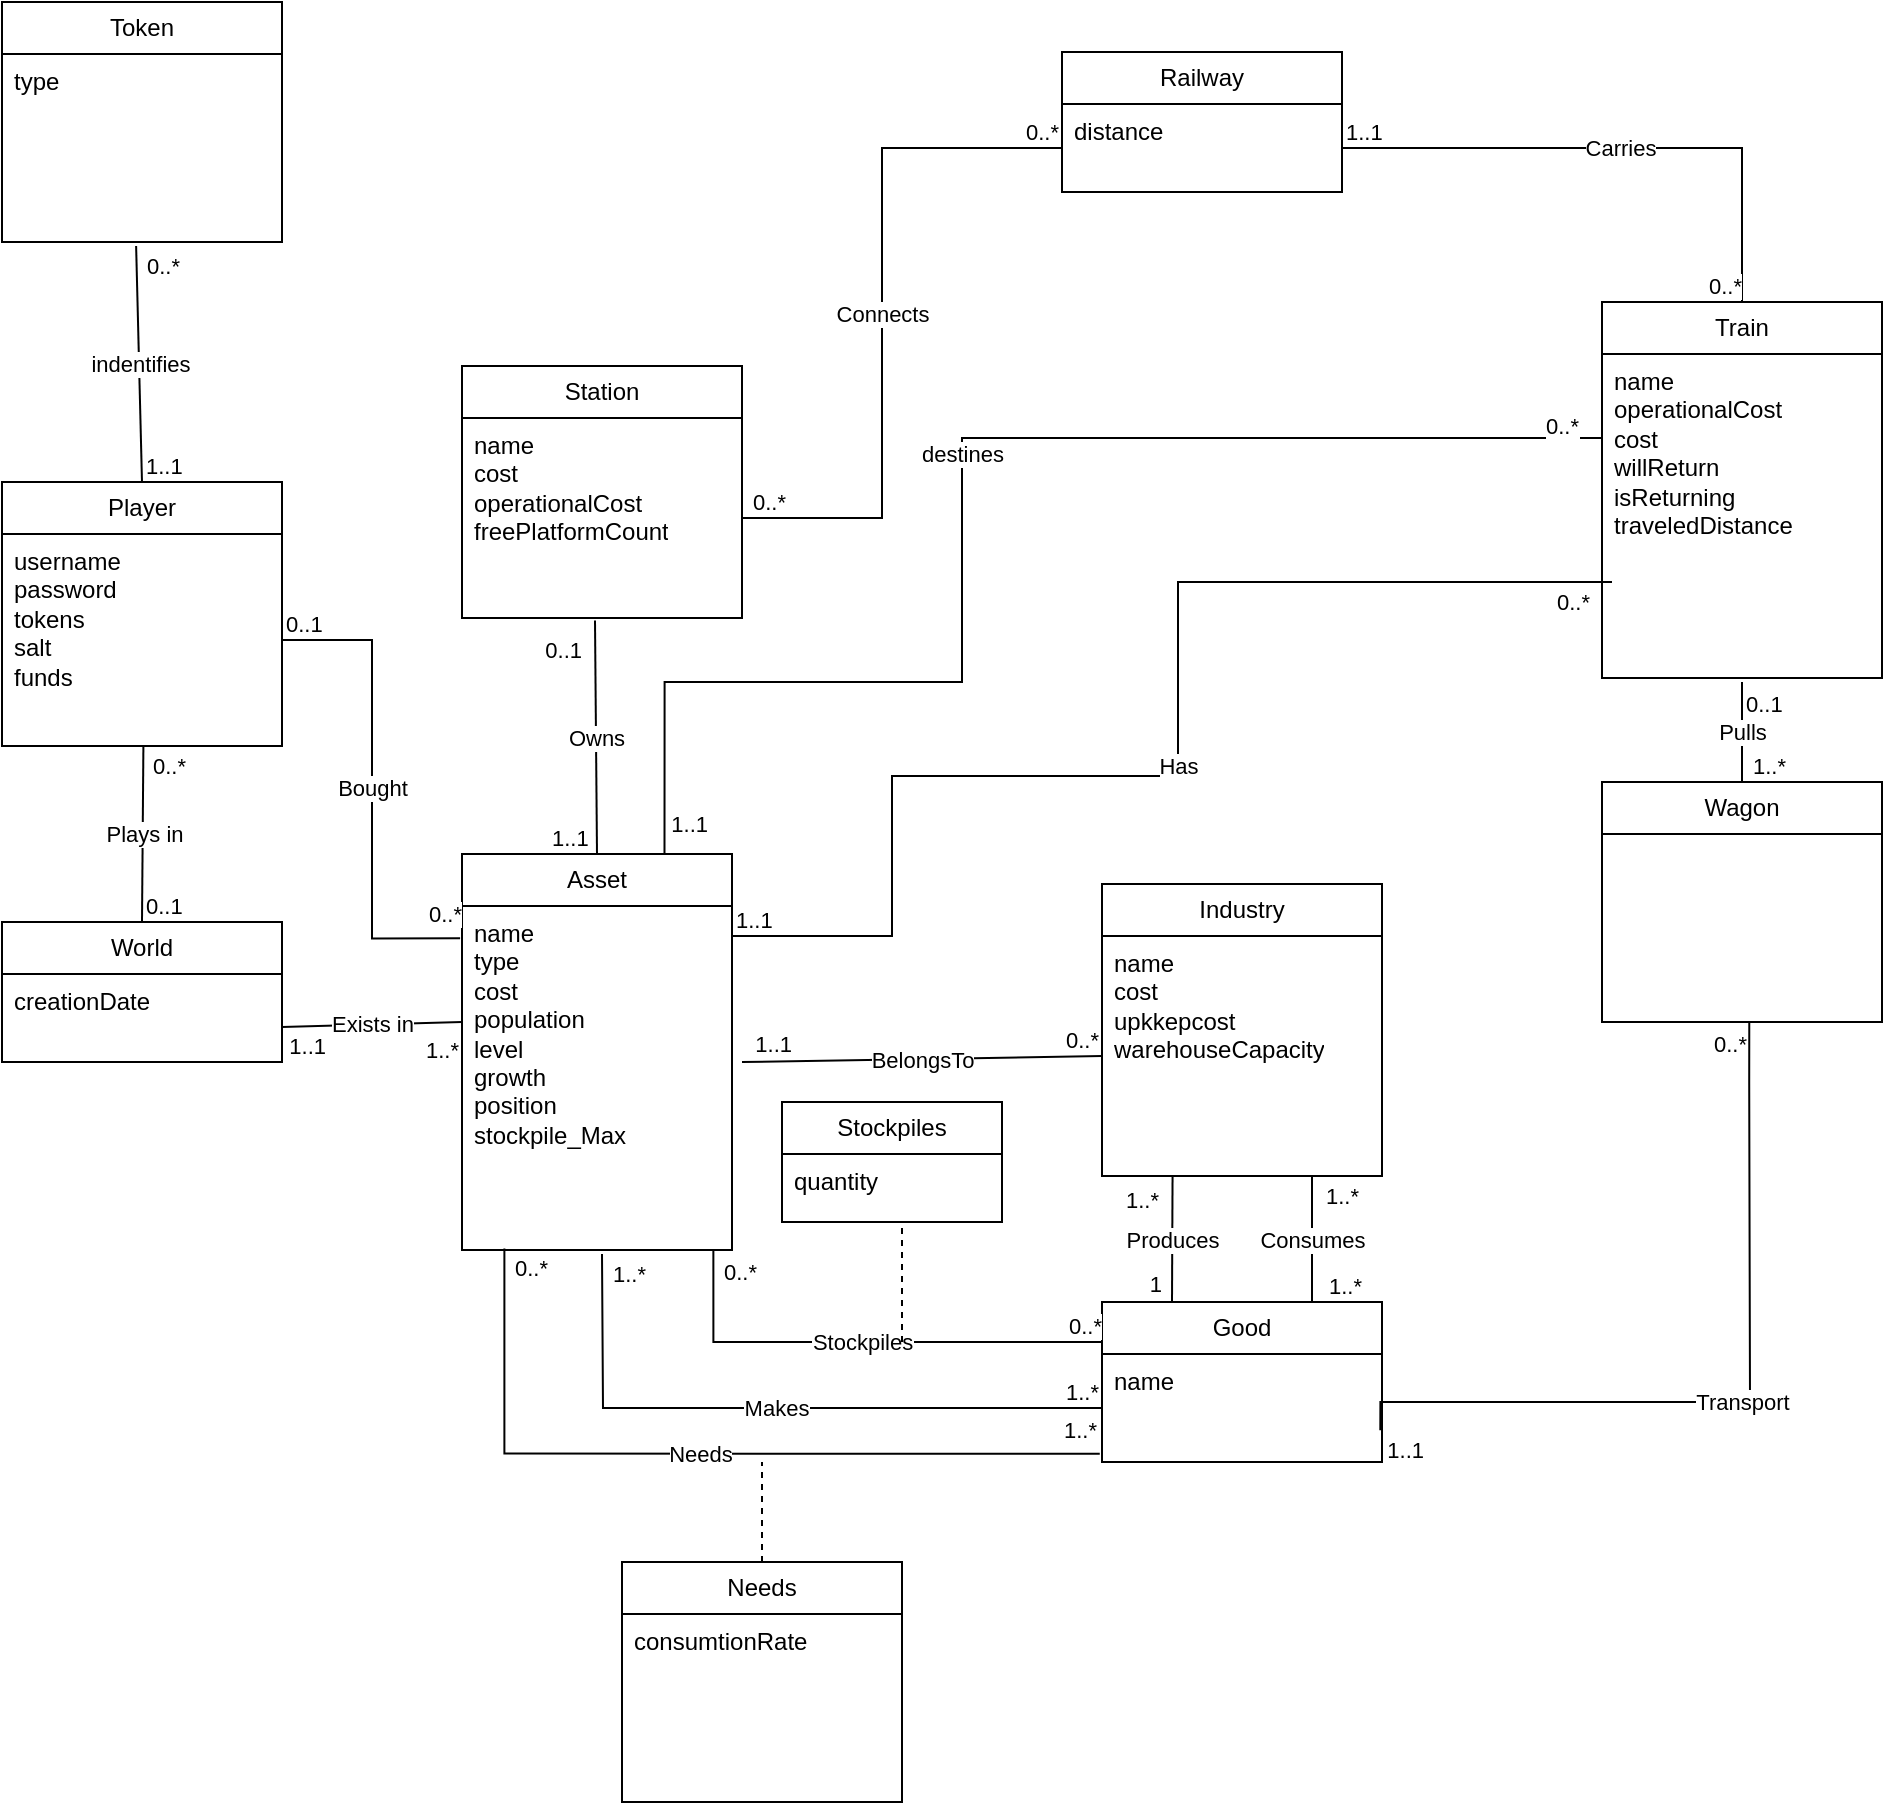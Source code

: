 <mxfile>
    <diagram name="Page-1" id="GrjJXaqkDiECTfG3ogkP">
        <mxGraphModel dx="1216" dy="1753" grid="1" gridSize="10" guides="1" tooltips="1" connect="1" arrows="1" fold="1" page="1" pageScale="1" pageWidth="850" pageHeight="1100" math="0" shadow="0">
            <root>
                <mxCell id="0"/>
                <mxCell id="1" parent="0"/>
                <mxCell id="6BDd9qLIVMr3YXmmkaDI-1" value="Industry" style="swimlane;fontStyle=0;childLayout=stackLayout;horizontal=1;startSize=26;fillColor=none;horizontalStack=0;resizeParent=1;resizeParentMax=0;resizeLast=0;collapsible=1;marginBottom=0;whiteSpace=wrap;html=1;" parent="1" vertex="1">
                    <mxGeometry x="610" y="281" width="140" height="146" as="geometry"/>
                </mxCell>
                <mxCell id="6BDd9qLIVMr3YXmmkaDI-2" value="name&lt;br&gt;cost&lt;br&gt;upkkepcost&lt;br&gt;warehouseCapacity" style="text;strokeColor=none;fillColor=none;align=left;verticalAlign=top;spacingLeft=4;spacingRight=4;overflow=hidden;rotatable=0;points=[[0,0.5],[1,0.5]];portConstraint=eastwest;whiteSpace=wrap;html=1;" parent="6BDd9qLIVMr3YXmmkaDI-1" vertex="1">
                    <mxGeometry y="26" width="140" height="120" as="geometry"/>
                </mxCell>
                <mxCell id="6BDd9qLIVMr3YXmmkaDI-3" value="Railway" style="swimlane;fontStyle=0;childLayout=stackLayout;horizontal=1;startSize=26;fillColor=none;horizontalStack=0;resizeParent=1;resizeParentMax=0;resizeLast=0;collapsible=1;marginBottom=0;whiteSpace=wrap;html=1;" parent="1" vertex="1">
                    <mxGeometry x="590" y="-135" width="140" height="70" as="geometry"/>
                </mxCell>
                <mxCell id="6BDd9qLIVMr3YXmmkaDI-4" value="distance" style="text;strokeColor=none;fillColor=none;align=left;verticalAlign=top;spacingLeft=4;spacingRight=4;overflow=hidden;rotatable=0;points=[[0,0.5],[1,0.5]];portConstraint=eastwest;whiteSpace=wrap;html=1;" parent="6BDd9qLIVMr3YXmmkaDI-3" vertex="1">
                    <mxGeometry y="26" width="140" height="44" as="geometry"/>
                </mxCell>
                <mxCell id="6BDd9qLIVMr3YXmmkaDI-5" value="Station" style="swimlane;fontStyle=0;childLayout=stackLayout;horizontal=1;startSize=26;fillColor=none;horizontalStack=0;resizeParent=1;resizeParentMax=0;resizeLast=0;collapsible=1;marginBottom=0;whiteSpace=wrap;html=1;" parent="1" vertex="1">
                    <mxGeometry x="290" y="22" width="140" height="126" as="geometry"/>
                </mxCell>
                <mxCell id="6BDd9qLIVMr3YXmmkaDI-6" value="name&lt;br&gt;cost&lt;br&gt;operationalCost&lt;br&gt;freePlatformCount&lt;br&gt;" style="text;strokeColor=none;fillColor=none;align=left;verticalAlign=top;spacingLeft=4;spacingRight=4;overflow=hidden;rotatable=0;points=[[0,0.5],[1,0.5]];portConstraint=eastwest;whiteSpace=wrap;html=1;" parent="6BDd9qLIVMr3YXmmkaDI-5" vertex="1">
                    <mxGeometry y="26" width="140" height="100" as="geometry"/>
                </mxCell>
                <mxCell id="6BDd9qLIVMr3YXmmkaDI-7" value="World" style="swimlane;fontStyle=0;childLayout=stackLayout;horizontal=1;startSize=26;fillColor=none;horizontalStack=0;resizeParent=1;resizeParentMax=0;resizeLast=0;collapsible=1;marginBottom=0;whiteSpace=wrap;html=1;" parent="1" vertex="1">
                    <mxGeometry x="60" y="300" width="140" height="70" as="geometry"/>
                </mxCell>
                <mxCell id="6BDd9qLIVMr3YXmmkaDI-8" value="creationDate" style="text;strokeColor=none;fillColor=none;align=left;verticalAlign=top;spacingLeft=4;spacingRight=4;overflow=hidden;rotatable=0;points=[[0,0.5],[1,0.5]];portConstraint=eastwest;whiteSpace=wrap;html=1;" parent="6BDd9qLIVMr3YXmmkaDI-7" vertex="1">
                    <mxGeometry y="26" width="140" height="44" as="geometry"/>
                </mxCell>
                <mxCell id="6BDd9qLIVMr3YXmmkaDI-9" value="Player" style="swimlane;fontStyle=0;childLayout=stackLayout;horizontal=1;startSize=26;fillColor=none;horizontalStack=0;resizeParent=1;resizeParentMax=0;resizeLast=0;collapsible=1;marginBottom=0;whiteSpace=wrap;html=1;" parent="1" vertex="1">
                    <mxGeometry x="60" y="80" width="140" height="132" as="geometry"/>
                </mxCell>
                <mxCell id="6BDd9qLIVMr3YXmmkaDI-10" value="username&lt;br&gt;password&lt;br&gt;tokens&lt;br&gt;salt&lt;br&gt;funds&lt;br&gt;" style="text;strokeColor=none;fillColor=none;align=left;verticalAlign=top;spacingLeft=4;spacingRight=4;overflow=hidden;rotatable=0;points=[[0,0.5],[1,0.5]];portConstraint=eastwest;whiteSpace=wrap;html=1;" parent="6BDd9qLIVMr3YXmmkaDI-9" vertex="1">
                    <mxGeometry y="26" width="140" height="106" as="geometry"/>
                </mxCell>
                <mxCell id="6BDd9qLIVMr3YXmmkaDI-11" value="Good" style="swimlane;fontStyle=0;childLayout=stackLayout;horizontal=1;startSize=26;fillColor=none;horizontalStack=0;resizeParent=1;resizeParentMax=0;resizeLast=0;collapsible=1;marginBottom=0;whiteSpace=wrap;html=1;" parent="1" vertex="1">
                    <mxGeometry x="610" y="490" width="140" height="80" as="geometry"/>
                </mxCell>
                <mxCell id="6BDd9qLIVMr3YXmmkaDI-12" value="name" style="text;strokeColor=none;fillColor=none;align=left;verticalAlign=top;spacingLeft=4;spacingRight=4;overflow=hidden;rotatable=0;points=[[0,0.5],[1,0.5]];portConstraint=eastwest;whiteSpace=wrap;html=1;" parent="6BDd9qLIVMr3YXmmkaDI-11" vertex="1">
                    <mxGeometry y="26" width="140" height="54" as="geometry"/>
                </mxCell>
                <mxCell id="6BDd9qLIVMr3YXmmkaDI-13" value="Train" style="swimlane;fontStyle=0;childLayout=stackLayout;horizontal=1;startSize=26;fillColor=none;horizontalStack=0;resizeParent=1;resizeParentMax=0;resizeLast=0;collapsible=1;marginBottom=0;whiteSpace=wrap;html=1;" parent="1" vertex="1">
                    <mxGeometry x="860" y="-10" width="140" height="188" as="geometry"/>
                </mxCell>
                <mxCell id="6BDd9qLIVMr3YXmmkaDI-14" value="name&lt;br&gt;operationalCost&lt;br&gt;cost&lt;br&gt;willReturn&lt;br&gt;isReturning&lt;br&gt;traveledDistance&lt;br&gt;" style="text;strokeColor=none;fillColor=none;align=left;verticalAlign=top;spacingLeft=4;spacingRight=4;overflow=hidden;rotatable=0;points=[[0,0.5],[1,0.5]];portConstraint=eastwest;whiteSpace=wrap;html=1;" parent="6BDd9qLIVMr3YXmmkaDI-13" vertex="1">
                    <mxGeometry y="26" width="140" height="162" as="geometry"/>
                </mxCell>
                <mxCell id="6BDd9qLIVMr3YXmmkaDI-15" value="" style="endArrow=none;html=1;rounded=0;endFill=0;entryX=0.5;entryY=0;entryDx=0;entryDy=0;" parent="6BDd9qLIVMr3YXmmkaDI-13" target="6BDd9qLIVMr3YXmmkaDI-61" edge="1">
                    <mxGeometry relative="1" as="geometry">
                        <mxPoint x="70" y="190" as="sourcePoint"/>
                        <mxPoint x="69.71" y="180" as="targetPoint"/>
                    </mxGeometry>
                </mxCell>
                <mxCell id="6BDd9qLIVMr3YXmmkaDI-16" value="Pulls" style="edgeLabel;resizable=0;html=1;align=center;verticalAlign=middle;" parent="6BDd9qLIVMr3YXmmkaDI-15" connectable="0" vertex="1">
                    <mxGeometry relative="1" as="geometry"/>
                </mxCell>
                <mxCell id="6BDd9qLIVMr3YXmmkaDI-17" value="0..1" style="edgeLabel;resizable=0;html=1;align=left;verticalAlign=bottom;" parent="6BDd9qLIVMr3YXmmkaDI-15" connectable="0" vertex="1">
                    <mxGeometry x="-1" relative="1" as="geometry">
                        <mxPoint y="19" as="offset"/>
                    </mxGeometry>
                </mxCell>
                <mxCell id="6BDd9qLIVMr3YXmmkaDI-18" value="1..*" style="edgeLabel;resizable=0;html=1;align=right;verticalAlign=bottom;" parent="6BDd9qLIVMr3YXmmkaDI-15" connectable="0" vertex="1">
                    <mxGeometry x="1" relative="1" as="geometry">
                        <mxPoint x="22" as="offset"/>
                    </mxGeometry>
                </mxCell>
                <mxCell id="6BDd9qLIVMr3YXmmkaDI-19" value="" style="endArrow=none;html=1;rounded=0;endFill=0;entryX=0.25;entryY=0;entryDx=0;entryDy=0;exitX=0.252;exitY=1;exitDx=0;exitDy=0;exitPerimeter=0;" parent="1" source="6BDd9qLIVMr3YXmmkaDI-2" target="6BDd9qLIVMr3YXmmkaDI-11" edge="1">
                    <mxGeometry relative="1" as="geometry">
                        <mxPoint x="645" y="390" as="sourcePoint"/>
                        <mxPoint x="570" y="600" as="targetPoint"/>
                    </mxGeometry>
                </mxCell>
                <mxCell id="6BDd9qLIVMr3YXmmkaDI-20" value="Produces" style="edgeLabel;resizable=0;html=1;align=center;verticalAlign=middle;" parent="6BDd9qLIVMr3YXmmkaDI-19" connectable="0" vertex="1">
                    <mxGeometry relative="1" as="geometry"/>
                </mxCell>
                <mxCell id="6BDd9qLIVMr3YXmmkaDI-21" value="1..*" style="edgeLabel;resizable=0;html=1;align=left;verticalAlign=bottom;" parent="6BDd9qLIVMr3YXmmkaDI-19" connectable="0" vertex="1">
                    <mxGeometry x="-1" relative="1" as="geometry">
                        <mxPoint x="-25" y="20" as="offset"/>
                    </mxGeometry>
                </mxCell>
                <mxCell id="6BDd9qLIVMr3YXmmkaDI-22" value="1" style="edgeLabel;resizable=0;html=1;align=right;verticalAlign=bottom;" parent="6BDd9qLIVMr3YXmmkaDI-19" connectable="0" vertex="1">
                    <mxGeometry x="1" relative="1" as="geometry">
                        <mxPoint x="-5" as="offset"/>
                    </mxGeometry>
                </mxCell>
                <mxCell id="6BDd9qLIVMr3YXmmkaDI-23" value="" style="endArrow=none;html=1;rounded=0;endFill=0;entryX=0.75;entryY=0;entryDx=0;entryDy=0;exitX=0.75;exitY=1;exitDx=0;exitDy=0;" parent="1" source="6BDd9qLIVMr3YXmmkaDI-1" target="6BDd9qLIVMr3YXmmkaDI-11" edge="1">
                    <mxGeometry relative="1" as="geometry">
                        <mxPoint x="710" y="390" as="sourcePoint"/>
                        <mxPoint x="700" y="630" as="targetPoint"/>
                    </mxGeometry>
                </mxCell>
                <mxCell id="6BDd9qLIVMr3YXmmkaDI-24" value="Consumes" style="edgeLabel;resizable=0;html=1;align=center;verticalAlign=middle;" parent="6BDd9qLIVMr3YXmmkaDI-23" connectable="0" vertex="1">
                    <mxGeometry relative="1" as="geometry"/>
                </mxCell>
                <mxCell id="6BDd9qLIVMr3YXmmkaDI-25" value="1..*" style="edgeLabel;resizable=0;html=1;align=left;verticalAlign=bottom;" parent="6BDd9qLIVMr3YXmmkaDI-23" connectable="0" vertex="1">
                    <mxGeometry x="-1" relative="1" as="geometry">
                        <mxPoint x="5" y="18" as="offset"/>
                    </mxGeometry>
                </mxCell>
                <mxCell id="6BDd9qLIVMr3YXmmkaDI-26" value="1..*" style="edgeLabel;resizable=0;html=1;align=right;verticalAlign=bottom;" parent="6BDd9qLIVMr3YXmmkaDI-23" connectable="0" vertex="1">
                    <mxGeometry x="1" relative="1" as="geometry">
                        <mxPoint x="25" as="offset"/>
                    </mxGeometry>
                </mxCell>
                <mxCell id="6BDd9qLIVMr3YXmmkaDI-27" value="" style="endArrow=none;html=1;rounded=0;endFill=0;exitX=0;exitY=0.5;exitDx=0;exitDy=0;" parent="1" source="6BDd9qLIVMr3YXmmkaDI-2" edge="1">
                    <mxGeometry relative="1" as="geometry">
                        <mxPoint x="520" y="290" as="sourcePoint"/>
                        <mxPoint x="430" y="370" as="targetPoint"/>
                    </mxGeometry>
                </mxCell>
                <mxCell id="6BDd9qLIVMr3YXmmkaDI-28" value="BelongsTo" style="edgeLabel;resizable=0;html=1;align=center;verticalAlign=middle;" parent="6BDd9qLIVMr3YXmmkaDI-27" connectable="0" vertex="1">
                    <mxGeometry relative="1" as="geometry"/>
                </mxCell>
                <mxCell id="6BDd9qLIVMr3YXmmkaDI-29" value="0..*" style="edgeLabel;resizable=0;html=1;align=left;verticalAlign=bottom;" parent="6BDd9qLIVMr3YXmmkaDI-27" connectable="0" vertex="1">
                    <mxGeometry x="-1" relative="1" as="geometry">
                        <mxPoint x="-20" as="offset"/>
                    </mxGeometry>
                </mxCell>
                <mxCell id="6BDd9qLIVMr3YXmmkaDI-30" value="1..1" style="edgeLabel;resizable=0;html=1;align=right;verticalAlign=bottom;" parent="6BDd9qLIVMr3YXmmkaDI-27" connectable="0" vertex="1">
                    <mxGeometry x="1" relative="1" as="geometry">
                        <mxPoint x="25" as="offset"/>
                    </mxGeometry>
                </mxCell>
                <mxCell id="6BDd9qLIVMr3YXmmkaDI-31" value="" style="endArrow=none;html=1;rounded=0;endFill=0;exitX=1;exitY=0.5;exitDx=0;exitDy=0;entryX=0.5;entryY=0;entryDx=0;entryDy=0;edgeStyle=orthogonalEdgeStyle;" parent="1" source="6BDd9qLIVMr3YXmmkaDI-4" target="6BDd9qLIVMr3YXmmkaDI-13" edge="1">
                    <mxGeometry relative="1" as="geometry">
                        <mxPoint x="740" y="185" as="sourcePoint"/>
                        <mxPoint x="900" y="185" as="targetPoint"/>
                    </mxGeometry>
                </mxCell>
                <mxCell id="6BDd9qLIVMr3YXmmkaDI-32" value="Carries" style="edgeLabel;resizable=0;html=1;align=center;verticalAlign=middle;" parent="6BDd9qLIVMr3YXmmkaDI-31" connectable="0" vertex="1">
                    <mxGeometry relative="1" as="geometry"/>
                </mxCell>
                <mxCell id="6BDd9qLIVMr3YXmmkaDI-33" value="1..1" style="edgeLabel;resizable=0;html=1;align=left;verticalAlign=bottom;" parent="6BDd9qLIVMr3YXmmkaDI-31" connectable="0" vertex="1">
                    <mxGeometry x="-1" relative="1" as="geometry"/>
                </mxCell>
                <mxCell id="6BDd9qLIVMr3YXmmkaDI-34" value="0..*" style="edgeLabel;resizable=0;html=1;align=right;verticalAlign=bottom;" parent="6BDd9qLIVMr3YXmmkaDI-31" connectable="0" vertex="1">
                    <mxGeometry x="1" relative="1" as="geometry"/>
                </mxCell>
                <mxCell id="6BDd9qLIVMr3YXmmkaDI-35" value="" style="endArrow=none;html=1;rounded=0;endFill=0;entryX=0;entryY=0.25;entryDx=0;entryDy=0;edgeStyle=orthogonalEdgeStyle;exitX=0.931;exitY=1.003;exitDx=0;exitDy=0;exitPerimeter=0;" parent="1" source="6BDd9qLIVMr3YXmmkaDI-48" target="6BDd9qLIVMr3YXmmkaDI-11" edge="1">
                    <mxGeometry relative="1" as="geometry">
                        <mxPoint x="355" y="440" as="sourcePoint"/>
                        <mxPoint x="990" y="420" as="targetPoint"/>
                        <Array as="points">
                            <mxPoint x="416" y="510"/>
                        </Array>
                    </mxGeometry>
                </mxCell>
                <mxCell id="6BDd9qLIVMr3YXmmkaDI-36" value="Stockpiles" style="edgeLabel;resizable=0;html=1;align=center;verticalAlign=middle;" parent="6BDd9qLIVMr3YXmmkaDI-35" connectable="0" vertex="1">
                    <mxGeometry relative="1" as="geometry"/>
                </mxCell>
                <mxCell id="6BDd9qLIVMr3YXmmkaDI-37" value="0..*" style="edgeLabel;resizable=0;html=1;align=left;verticalAlign=bottom;" parent="6BDd9qLIVMr3YXmmkaDI-35" connectable="0" vertex="1">
                    <mxGeometry x="-1" relative="1" as="geometry">
                        <mxPoint x="3" y="19" as="offset"/>
                    </mxGeometry>
                </mxCell>
                <mxCell id="6BDd9qLIVMr3YXmmkaDI-38" value="0..*" style="edgeLabel;resizable=0;html=1;align=right;verticalAlign=bottom;" parent="6BDd9qLIVMr3YXmmkaDI-35" connectable="0" vertex="1">
                    <mxGeometry x="1" relative="1" as="geometry">
                        <mxPoint as="offset"/>
                    </mxGeometry>
                </mxCell>
                <mxCell id="6BDd9qLIVMr3YXmmkaDI-39" value="" style="endArrow=none;html=1;rounded=0;endFill=0;entryX=0.475;entryY=1.012;entryDx=0;entryDy=0;entryPerimeter=0;exitX=0.5;exitY=0;exitDx=0;exitDy=0;" parent="1" source="6BDd9qLIVMr3YXmmkaDI-47" target="6BDd9qLIVMr3YXmmkaDI-6" edge="1">
                    <mxGeometry relative="1" as="geometry">
                        <mxPoint x="357" y="230" as="sourcePoint"/>
                        <mxPoint x="599" y="117" as="targetPoint"/>
                    </mxGeometry>
                </mxCell>
                <mxCell id="6BDd9qLIVMr3YXmmkaDI-40" value="Owns" style="edgeLabel;resizable=0;html=1;align=center;verticalAlign=middle;" parent="6BDd9qLIVMr3YXmmkaDI-39" connectable="0" vertex="1">
                    <mxGeometry relative="1" as="geometry"/>
                </mxCell>
                <mxCell id="6BDd9qLIVMr3YXmmkaDI-41" value="1..1" style="edgeLabel;resizable=0;html=1;align=left;verticalAlign=bottom;" parent="6BDd9qLIVMr3YXmmkaDI-39" connectable="0" vertex="1">
                    <mxGeometry x="-1" relative="1" as="geometry">
                        <mxPoint x="-25" as="offset"/>
                    </mxGeometry>
                </mxCell>
                <mxCell id="6BDd9qLIVMr3YXmmkaDI-42" value="0..1" style="edgeLabel;resizable=0;html=1;align=right;verticalAlign=bottom;" parent="6BDd9qLIVMr3YXmmkaDI-39" connectable="0" vertex="1">
                    <mxGeometry x="1" relative="1" as="geometry">
                        <mxPoint x="-6" y="23" as="offset"/>
                    </mxGeometry>
                </mxCell>
                <mxCell id="6BDd9qLIVMr3YXmmkaDI-43" value="" style="endArrow=none;html=1;rounded=0;endFill=0;entryX=1;entryY=0.5;entryDx=0;entryDy=0;exitX=0;exitY=0.5;exitDx=0;exitDy=0;edgeStyle=orthogonalEdgeStyle;" parent="1" source="6BDd9qLIVMr3YXmmkaDI-4" target="6BDd9qLIVMr3YXmmkaDI-6" edge="1">
                    <mxGeometry relative="1" as="geometry">
                        <mxPoint x="939.76" y="170" as="sourcePoint"/>
                        <mxPoint x="480" y="170.0" as="targetPoint"/>
                        <Array as="points">
                            <mxPoint x="500" y="-87"/>
                            <mxPoint x="500" y="98"/>
                        </Array>
                    </mxGeometry>
                </mxCell>
                <mxCell id="6BDd9qLIVMr3YXmmkaDI-44" value="Connects" style="edgeLabel;resizable=0;html=1;align=center;verticalAlign=middle;" parent="6BDd9qLIVMr3YXmmkaDI-43" connectable="0" vertex="1">
                    <mxGeometry relative="1" as="geometry"/>
                </mxCell>
                <mxCell id="6BDd9qLIVMr3YXmmkaDI-45" value="0..*" style="edgeLabel;resizable=0;html=1;align=left;verticalAlign=bottom;" parent="6BDd9qLIVMr3YXmmkaDI-43" connectable="0" vertex="1">
                    <mxGeometry x="-1" relative="1" as="geometry">
                        <mxPoint x="-20" as="offset"/>
                    </mxGeometry>
                </mxCell>
                <mxCell id="6BDd9qLIVMr3YXmmkaDI-46" value="0..*" style="edgeLabel;resizable=0;html=1;align=right;verticalAlign=bottom;" parent="6BDd9qLIVMr3YXmmkaDI-43" connectable="0" vertex="1">
                    <mxGeometry x="1" relative="1" as="geometry">
                        <mxPoint x="22" as="offset"/>
                    </mxGeometry>
                </mxCell>
                <mxCell id="6BDd9qLIVMr3YXmmkaDI-47" value="Asset" style="swimlane;fontStyle=0;childLayout=stackLayout;horizontal=1;startSize=26;fillColor=none;horizontalStack=0;resizeParent=1;resizeParentMax=0;resizeLast=0;collapsible=1;marginBottom=0;whiteSpace=wrap;html=1;" parent="1" vertex="1">
                    <mxGeometry x="290" y="266" width="135" height="198" as="geometry"/>
                </mxCell>
                <mxCell id="6BDd9qLIVMr3YXmmkaDI-48" value="name&lt;br&gt;type&lt;br&gt;cost&lt;br&gt;population&lt;br&gt;level&lt;br&gt;growth&lt;br&gt;position&lt;br&gt;stockpile_Max&lt;br&gt;" style="text;strokeColor=none;fillColor=none;align=left;verticalAlign=top;spacingLeft=4;spacingRight=4;overflow=hidden;rotatable=0;points=[[0,0.5],[1,0.5]];portConstraint=eastwest;whiteSpace=wrap;html=1;" parent="6BDd9qLIVMr3YXmmkaDI-47" vertex="1">
                    <mxGeometry y="26" width="135" height="172" as="geometry"/>
                </mxCell>
                <mxCell id="6BDd9qLIVMr3YXmmkaDI-49" value="" style="endArrow=none;html=1;rounded=0;endFill=0;entryX=0.505;entryY=1;entryDx=0;entryDy=0;entryPerimeter=0;exitX=0.5;exitY=0;exitDx=0;exitDy=0;" parent="1" source="6BDd9qLIVMr3YXmmkaDI-7" target="6BDd9qLIVMr3YXmmkaDI-10" edge="1">
                    <mxGeometry relative="1" as="geometry">
                        <mxPoint x="529.76" y="240" as="sourcePoint"/>
                        <mxPoint x="70" y="240" as="targetPoint"/>
                    </mxGeometry>
                </mxCell>
                <mxCell id="6BDd9qLIVMr3YXmmkaDI-50" value="Plays in" style="edgeLabel;resizable=0;html=1;align=center;verticalAlign=middle;" parent="6BDd9qLIVMr3YXmmkaDI-49" connectable="0" vertex="1">
                    <mxGeometry relative="1" as="geometry"/>
                </mxCell>
                <mxCell id="6BDd9qLIVMr3YXmmkaDI-51" value="0..1" style="edgeLabel;resizable=0;html=1;align=left;verticalAlign=bottom;" parent="6BDd9qLIVMr3YXmmkaDI-49" connectable="0" vertex="1">
                    <mxGeometry x="-1" relative="1" as="geometry"/>
                </mxCell>
                <mxCell id="6BDd9qLIVMr3YXmmkaDI-52" value="0..*" style="edgeLabel;resizable=0;html=1;align=right;verticalAlign=bottom;" parent="6BDd9qLIVMr3YXmmkaDI-49" connectable="0" vertex="1">
                    <mxGeometry x="1" relative="1" as="geometry">
                        <mxPoint x="22" y="18" as="offset"/>
                    </mxGeometry>
                </mxCell>
                <mxCell id="6BDd9qLIVMr3YXmmkaDI-53" value="" style="endArrow=none;html=1;rounded=0;endFill=0;entryX=1;entryY=0.75;entryDx=0;entryDy=0;" parent="1" target="6BDd9qLIVMr3YXmmkaDI-7" edge="1">
                    <mxGeometry relative="1" as="geometry">
                        <mxPoint x="290" y="350" as="sourcePoint"/>
                        <mxPoint x="90" y="510" as="targetPoint"/>
                    </mxGeometry>
                </mxCell>
                <mxCell id="6BDd9qLIVMr3YXmmkaDI-54" value="Exists in" style="edgeLabel;resizable=0;html=1;align=center;verticalAlign=middle;" parent="6BDd9qLIVMr3YXmmkaDI-53" connectable="0" vertex="1">
                    <mxGeometry relative="1" as="geometry"/>
                </mxCell>
                <mxCell id="6BDd9qLIVMr3YXmmkaDI-55" value="1..*" style="edgeLabel;resizable=0;html=1;align=left;verticalAlign=bottom;" parent="6BDd9qLIVMr3YXmmkaDI-53" connectable="0" vertex="1">
                    <mxGeometry x="-1" relative="1" as="geometry">
                        <mxPoint x="-20" y="22" as="offset"/>
                    </mxGeometry>
                </mxCell>
                <mxCell id="6BDd9qLIVMr3YXmmkaDI-56" value="1..1" style="edgeLabel;resizable=0;html=1;align=right;verticalAlign=bottom;" parent="6BDd9qLIVMr3YXmmkaDI-53" connectable="0" vertex="1">
                    <mxGeometry x="1" relative="1" as="geometry">
                        <mxPoint x="22" y="18" as="offset"/>
                    </mxGeometry>
                </mxCell>
                <mxCell id="6BDd9qLIVMr3YXmmkaDI-57" value="" style="endArrow=none;html=1;rounded=0;endFill=0;entryX=0.994;entryY=0.706;entryDx=0;entryDy=0;entryPerimeter=0;edgeStyle=orthogonalEdgeStyle;exitX=0.526;exitY=0.996;exitDx=0;exitDy=0;exitPerimeter=0;" parent="1" target="6BDd9qLIVMr3YXmmkaDI-12" edge="1">
                    <mxGeometry relative="1" as="geometry">
                        <mxPoint x="933.64" y="349.624" as="sourcePoint"/>
                        <mxPoint x="930" y="520" as="targetPoint"/>
                        <Array as="points">
                            <mxPoint x="934" y="380"/>
                            <mxPoint x="934" y="380"/>
                            <mxPoint x="934" y="540"/>
                        </Array>
                    </mxGeometry>
                </mxCell>
                <mxCell id="6BDd9qLIVMr3YXmmkaDI-58" value="Transport" style="edgeLabel;resizable=0;html=1;align=center;verticalAlign=middle;" parent="6BDd9qLIVMr3YXmmkaDI-57" connectable="0" vertex="1">
                    <mxGeometry relative="1" as="geometry"/>
                </mxCell>
                <mxCell id="6BDd9qLIVMr3YXmmkaDI-59" value="0..*" style="edgeLabel;resizable=0;html=1;align=left;verticalAlign=bottom;" parent="6BDd9qLIVMr3YXmmkaDI-57" connectable="0" vertex="1">
                    <mxGeometry x="-1" relative="1" as="geometry">
                        <mxPoint x="-20" y="20" as="offset"/>
                    </mxGeometry>
                </mxCell>
                <mxCell id="6BDd9qLIVMr3YXmmkaDI-60" value="1..1" style="edgeLabel;resizable=0;html=1;align=right;verticalAlign=bottom;" parent="6BDd9qLIVMr3YXmmkaDI-57" connectable="0" vertex="1">
                    <mxGeometry x="1" relative="1" as="geometry">
                        <mxPoint x="22" y="18" as="offset"/>
                    </mxGeometry>
                </mxCell>
                <mxCell id="6BDd9qLIVMr3YXmmkaDI-61" value="Wagon" style="swimlane;fontStyle=0;childLayout=stackLayout;horizontal=1;startSize=26;fillColor=none;horizontalStack=0;resizeParent=1;resizeParentMax=0;resizeLast=0;collapsible=1;marginBottom=0;whiteSpace=wrap;html=1;" parent="1" vertex="1">
                    <mxGeometry x="860" y="230" width="140" height="120" as="geometry"/>
                </mxCell>
                <mxCell id="6BDd9qLIVMr3YXmmkaDI-63" value="" style="endArrow=none;html=1;rounded=0;endFill=0;exitX=-0.008;exitY=0.923;exitDx=0;exitDy=0;edgeStyle=orthogonalEdgeStyle;entryX=0.157;entryY=0.996;entryDx=0;entryDy=0;entryPerimeter=0;exitPerimeter=0;" parent="1" source="6BDd9qLIVMr3YXmmkaDI-12" target="6BDd9qLIVMr3YXmmkaDI-48" edge="1">
                    <mxGeometry relative="1" as="geometry">
                        <mxPoint x="570" y="549" as="sourcePoint"/>
                        <mxPoint x="340" y="440" as="targetPoint"/>
                    </mxGeometry>
                </mxCell>
                <mxCell id="6BDd9qLIVMr3YXmmkaDI-64" value="Needs" style="edgeLabel;resizable=0;html=1;align=center;verticalAlign=middle;" parent="6BDd9qLIVMr3YXmmkaDI-63" connectable="0" vertex="1">
                    <mxGeometry relative="1" as="geometry"/>
                </mxCell>
                <mxCell id="6BDd9qLIVMr3YXmmkaDI-65" value="1..*" style="edgeLabel;resizable=0;html=1;align=left;verticalAlign=bottom;" parent="6BDd9qLIVMr3YXmmkaDI-63" connectable="0" vertex="1">
                    <mxGeometry x="-1" relative="1" as="geometry">
                        <mxPoint x="-20" y="-3" as="offset"/>
                    </mxGeometry>
                </mxCell>
                <mxCell id="6BDd9qLIVMr3YXmmkaDI-66" value="0..*" style="edgeLabel;resizable=0;html=1;align=right;verticalAlign=bottom;" parent="6BDd9qLIVMr3YXmmkaDI-63" connectable="0" vertex="1">
                    <mxGeometry x="1" relative="1" as="geometry">
                        <mxPoint x="22" y="18" as="offset"/>
                    </mxGeometry>
                </mxCell>
                <mxCell id="6BDd9qLIVMr3YXmmkaDI-67" value="" style="endArrow=none;html=1;rounded=0;endFill=0;endSize=5;dashed=1;" parent="1" edge="1">
                    <mxGeometry relative="1" as="geometry">
                        <mxPoint x="440" y="620" as="sourcePoint"/>
                        <mxPoint x="440" y="570" as="targetPoint"/>
                    </mxGeometry>
                </mxCell>
                <mxCell id="6BDd9qLIVMr3YXmmkaDI-68" value="Needs" style="swimlane;fontStyle=0;childLayout=stackLayout;horizontal=1;startSize=26;fillColor=none;horizontalStack=0;resizeParent=1;resizeParentMax=0;resizeLast=0;collapsible=1;marginBottom=0;whiteSpace=wrap;html=1;" parent="1" vertex="1">
                    <mxGeometry x="370" y="620" width="140" height="120" as="geometry"/>
                </mxCell>
                <mxCell id="6BDd9qLIVMr3YXmmkaDI-69" value="consumtionRate" style="text;strokeColor=none;fillColor=none;align=left;verticalAlign=top;spacingLeft=4;spacingRight=4;overflow=hidden;rotatable=0;points=[[0,0.5],[1,0.5]];portConstraint=eastwest;whiteSpace=wrap;html=1;" parent="6BDd9qLIVMr3YXmmkaDI-68" vertex="1">
                    <mxGeometry y="26" width="140" height="94" as="geometry"/>
                </mxCell>
                <mxCell id="6BDd9qLIVMr3YXmmkaDI-70" value="Token" style="swimlane;fontStyle=0;childLayout=stackLayout;horizontal=1;startSize=26;fillColor=none;horizontalStack=0;resizeParent=1;resizeParentMax=0;resizeLast=0;collapsible=1;marginBottom=0;whiteSpace=wrap;html=1;" parent="1" vertex="1">
                    <mxGeometry x="60" y="-160" width="140" height="120" as="geometry"/>
                </mxCell>
                <mxCell id="6BDd9qLIVMr3YXmmkaDI-71" value="type&lt;br&gt;" style="text;strokeColor=none;fillColor=none;align=left;verticalAlign=top;spacingLeft=4;spacingRight=4;overflow=hidden;rotatable=0;points=[[0,0.5],[1,0.5]];portConstraint=eastwest;whiteSpace=wrap;html=1;" parent="6BDd9qLIVMr3YXmmkaDI-70" vertex="1">
                    <mxGeometry y="26" width="140" height="94" as="geometry"/>
                </mxCell>
                <mxCell id="6BDd9qLIVMr3YXmmkaDI-72" value="" style="endArrow=none;html=1;rounded=0;endFill=0;entryX=0.479;entryY=1.021;entryDx=0;entryDy=0;entryPerimeter=0;exitX=0.5;exitY=0;exitDx=0;exitDy=0;" parent="1" source="6BDd9qLIVMr3YXmmkaDI-9" target="6BDd9qLIVMr3YXmmkaDI-71" edge="1">
                    <mxGeometry relative="1" as="geometry">
                        <mxPoint x="829.76" y="-140" as="sourcePoint"/>
                        <mxPoint x="370" y="-140" as="targetPoint"/>
                    </mxGeometry>
                </mxCell>
                <mxCell id="6BDd9qLIVMr3YXmmkaDI-73" value="indentifies" style="edgeLabel;resizable=0;html=1;align=center;verticalAlign=middle;" parent="6BDd9qLIVMr3YXmmkaDI-72" connectable="0" vertex="1">
                    <mxGeometry relative="1" as="geometry"/>
                </mxCell>
                <mxCell id="6BDd9qLIVMr3YXmmkaDI-74" value="1..1" style="edgeLabel;resizable=0;html=1;align=left;verticalAlign=bottom;" parent="6BDd9qLIVMr3YXmmkaDI-72" connectable="0" vertex="1">
                    <mxGeometry x="-1" relative="1" as="geometry"/>
                </mxCell>
                <mxCell id="6BDd9qLIVMr3YXmmkaDI-75" value="0..*" style="edgeLabel;resizable=0;html=1;align=right;verticalAlign=bottom;" parent="6BDd9qLIVMr3YXmmkaDI-72" connectable="0" vertex="1">
                    <mxGeometry x="1" relative="1" as="geometry">
                        <mxPoint x="22" y="18" as="offset"/>
                    </mxGeometry>
                </mxCell>
                <mxCell id="6BDd9qLIVMr3YXmmkaDI-76" value="" style="endArrow=none;html=1;rounded=0;endFill=0;entryX=-0.007;entryY=0.094;entryDx=0;entryDy=0;entryPerimeter=0;exitX=1;exitY=0.5;exitDx=0;exitDy=0;edgeStyle=orthogonalEdgeStyle;" parent="1" source="6BDd9qLIVMr3YXmmkaDI-10" target="6BDd9qLIVMr3YXmmkaDI-48" edge="1">
                    <mxGeometry relative="1" as="geometry">
                        <mxPoint x="869.76" y="-100" as="sourcePoint"/>
                        <mxPoint x="410" y="-100" as="targetPoint"/>
                    </mxGeometry>
                </mxCell>
                <mxCell id="6BDd9qLIVMr3YXmmkaDI-77" value="Bought" style="edgeLabel;resizable=0;html=1;align=center;verticalAlign=middle;" parent="6BDd9qLIVMr3YXmmkaDI-76" connectable="0" vertex="1">
                    <mxGeometry relative="1" as="geometry"/>
                </mxCell>
                <mxCell id="6BDd9qLIVMr3YXmmkaDI-78" value="0..1" style="edgeLabel;resizable=0;html=1;align=left;verticalAlign=bottom;" parent="6BDd9qLIVMr3YXmmkaDI-76" connectable="0" vertex="1">
                    <mxGeometry x="-1" relative="1" as="geometry"/>
                </mxCell>
                <mxCell id="6BDd9qLIVMr3YXmmkaDI-79" value="0..*" style="edgeLabel;resizable=0;html=1;align=right;verticalAlign=bottom;" parent="6BDd9qLIVMr3YXmmkaDI-76" connectable="0" vertex="1">
                    <mxGeometry x="1" relative="1" as="geometry">
                        <mxPoint x="1" y="-4" as="offset"/>
                    </mxGeometry>
                </mxCell>
                <mxCell id="6BDd9qLIVMr3YXmmkaDI-80" value="" style="endArrow=none;html=1;rounded=0;endFill=0;entryX=0.75;entryY=0;entryDx=0;entryDy=0;exitX=0;exitY=0.25;exitDx=0;exitDy=0;edgeStyle=orthogonalEdgeStyle;" parent="1" source="6BDd9qLIVMr3YXmmkaDI-13" target="6BDd9qLIVMr3YXmmkaDI-47" edge="1">
                    <mxGeometry relative="1" as="geometry">
                        <mxPoint x="769.76" y="130" as="sourcePoint"/>
                        <mxPoint x="500" y="130" as="targetPoint"/>
                        <Array as="points">
                            <mxPoint x="540" y="58"/>
                            <mxPoint x="540" y="180"/>
                            <mxPoint x="391" y="180"/>
                        </Array>
                    </mxGeometry>
                </mxCell>
                <mxCell id="6BDd9qLIVMr3YXmmkaDI-81" value="destines" style="edgeLabel;resizable=0;html=1;align=center;verticalAlign=middle;" parent="6BDd9qLIVMr3YXmmkaDI-80" connectable="0" vertex="1">
                    <mxGeometry relative="1" as="geometry"/>
                </mxCell>
                <mxCell id="6BDd9qLIVMr3YXmmkaDI-82" value="0..*" style="edgeLabel;resizable=0;html=1;align=left;verticalAlign=bottom;" parent="6BDd9qLIVMr3YXmmkaDI-80" connectable="0" vertex="1">
                    <mxGeometry x="-1" relative="1" as="geometry">
                        <mxPoint x="-30" y="23" as="offset"/>
                    </mxGeometry>
                </mxCell>
                <mxCell id="6BDd9qLIVMr3YXmmkaDI-83" value="1..1" style="edgeLabel;resizable=0;html=1;align=right;verticalAlign=bottom;" parent="6BDd9qLIVMr3YXmmkaDI-80" connectable="0" vertex="1">
                    <mxGeometry x="1" relative="1" as="geometry">
                        <mxPoint x="22" y="-6" as="offset"/>
                    </mxGeometry>
                </mxCell>
                <mxCell id="6BDd9qLIVMr3YXmmkaDI-84" value="" style="endArrow=none;html=1;rounded=0;endFill=0;entryX=0;entryY=0.798;entryDx=0;entryDy=0;entryPerimeter=0;edgeStyle=orthogonalEdgeStyle;" parent="1" edge="1">
                    <mxGeometry relative="1" as="geometry">
                        <mxPoint x="425" y="307" as="sourcePoint"/>
                        <mxPoint x="865" y="130.032" as="targetPoint"/>
                        <Array as="points">
                            <mxPoint x="505" y="307"/>
                            <mxPoint x="505" y="227"/>
                            <mxPoint x="648" y="227"/>
                            <mxPoint x="648" y="130"/>
                        </Array>
                    </mxGeometry>
                </mxCell>
                <mxCell id="6BDd9qLIVMr3YXmmkaDI-85" value="Has" style="edgeLabel;resizable=0;html=1;align=center;verticalAlign=middle;" parent="6BDd9qLIVMr3YXmmkaDI-84" connectable="0" vertex="1">
                    <mxGeometry relative="1" as="geometry"/>
                </mxCell>
                <mxCell id="6BDd9qLIVMr3YXmmkaDI-86" value="1..1" style="edgeLabel;resizable=0;html=1;align=left;verticalAlign=bottom;" parent="6BDd9qLIVMr3YXmmkaDI-84" connectable="0" vertex="1">
                    <mxGeometry x="-1" relative="1" as="geometry"/>
                </mxCell>
                <mxCell id="6BDd9qLIVMr3YXmmkaDI-87" value="0..*" style="edgeLabel;resizable=0;html=1;align=right;verticalAlign=bottom;" parent="6BDd9qLIVMr3YXmmkaDI-84" connectable="0" vertex="1">
                    <mxGeometry x="1" relative="1" as="geometry">
                        <mxPoint x="-10" y="18" as="offset"/>
                    </mxGeometry>
                </mxCell>
                <mxCell id="6BDd9qLIVMr3YXmmkaDI-88" value="" style="endArrow=none;html=1;rounded=0;endFill=0;exitX=0;exitY=0.5;exitDx=0;exitDy=0;edgeStyle=orthogonalEdgeStyle;" parent="1" source="6BDd9qLIVMr3YXmmkaDI-12" edge="1">
                    <mxGeometry relative="1" as="geometry">
                        <mxPoint x="739.76" y="610" as="sourcePoint"/>
                        <mxPoint x="360" y="466" as="targetPoint"/>
                    </mxGeometry>
                </mxCell>
                <mxCell id="6BDd9qLIVMr3YXmmkaDI-89" value="Makes" style="edgeLabel;resizable=0;html=1;align=center;verticalAlign=middle;" parent="6BDd9qLIVMr3YXmmkaDI-88" connectable="0" vertex="1">
                    <mxGeometry relative="1" as="geometry"/>
                </mxCell>
                <mxCell id="6BDd9qLIVMr3YXmmkaDI-90" value="1..*" style="edgeLabel;resizable=0;html=1;align=left;verticalAlign=bottom;" parent="6BDd9qLIVMr3YXmmkaDI-88" connectable="0" vertex="1">
                    <mxGeometry x="-1" relative="1" as="geometry">
                        <mxPoint x="-20" as="offset"/>
                    </mxGeometry>
                </mxCell>
                <mxCell id="6BDd9qLIVMr3YXmmkaDI-91" value="1..*" style="edgeLabel;resizable=0;html=1;align=right;verticalAlign=bottom;" parent="6BDd9qLIVMr3YXmmkaDI-88" connectable="0" vertex="1">
                    <mxGeometry x="1" relative="1" as="geometry">
                        <mxPoint x="22" y="18" as="offset"/>
                    </mxGeometry>
                </mxCell>
                <mxCell id="6BDd9qLIVMr3YXmmkaDI-92" value="Stockpiles" style="swimlane;fontStyle=0;childLayout=stackLayout;horizontal=1;startSize=26;fillColor=none;horizontalStack=0;resizeParent=1;resizeParentMax=0;resizeLast=0;collapsible=1;marginBottom=0;whiteSpace=wrap;html=1;" parent="1" vertex="1">
                    <mxGeometry x="450" y="390" width="110" height="60" as="geometry"/>
                </mxCell>
                <mxCell id="6BDd9qLIVMr3YXmmkaDI-93" value="quantity" style="text;strokeColor=none;fillColor=none;align=left;verticalAlign=top;spacingLeft=4;spacingRight=4;overflow=hidden;rotatable=0;points=[[0,0.5],[1,0.5]];portConstraint=eastwest;whiteSpace=wrap;html=1;" parent="6BDd9qLIVMr3YXmmkaDI-92" vertex="1">
                    <mxGeometry y="26" width="110" height="34" as="geometry"/>
                </mxCell>
                <mxCell id="6BDd9qLIVMr3YXmmkaDI-94" value="" style="endArrow=none;html=1;rounded=0;endFill=0;endSize=5;dashed=1;" parent="1" edge="1">
                    <mxGeometry relative="1" as="geometry">
                        <mxPoint x="510" y="510" as="sourcePoint"/>
                        <mxPoint x="510" y="450" as="targetPoint"/>
                    </mxGeometry>
                </mxCell>
            </root>
        </mxGraphModel>
    </diagram>
</mxfile>